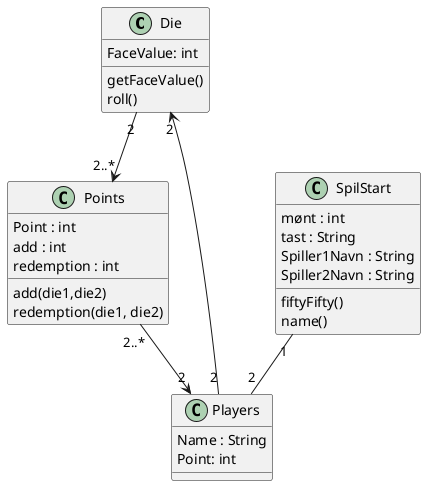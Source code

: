 @startuml
'https://plantuml.com/class-diagram
class Die {
FaceValue: int
getFaceValue()
roll()
}
class Players {
Name : String
Point: int
}
class Points {
Point : int
add : int
redemption : int
add(die1,die2)
redemption(die1, die2)
}
class SpilStart{
mønt : int
tast : String
Spiller1Navn : String
Spiller2Navn : String
fiftyFifty()
name()
}

Players "2" --> "2" Die
SpilStart "1" -- "2" Players
Die "2" --> "2..*" Points
Points "2..*" --> "2" Players







@enduml